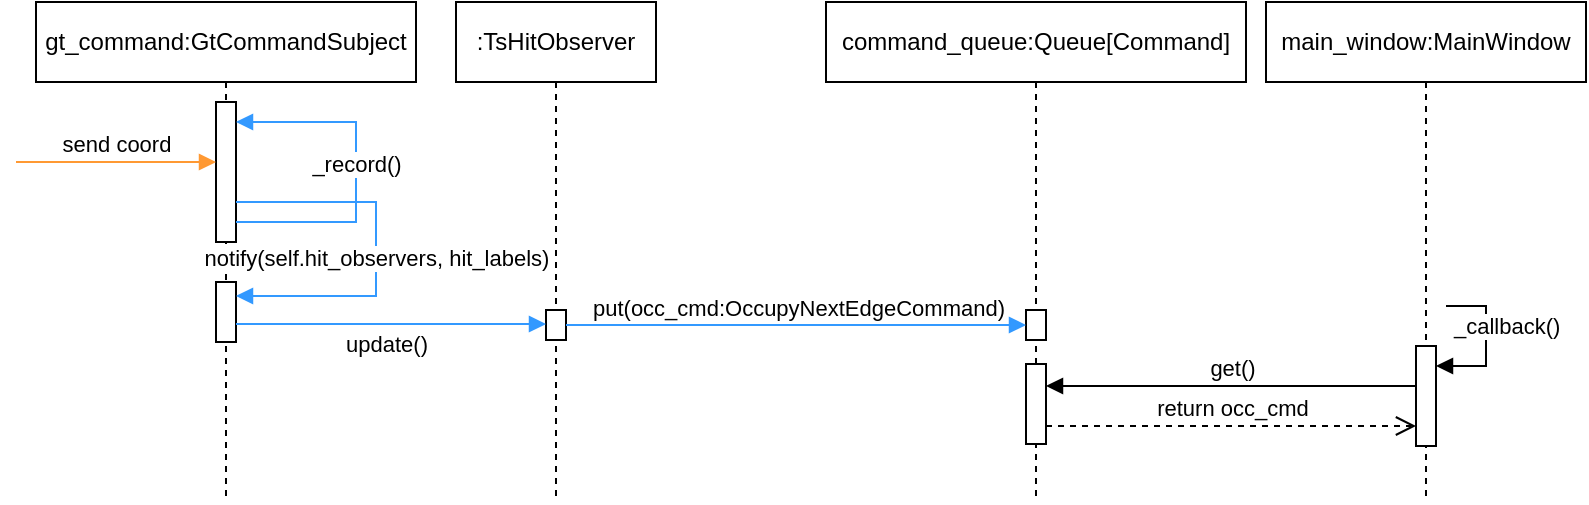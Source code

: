 <mxfile version="23.1.5" type="github">
  <diagram name="Page-1" id="BKqDx57j0ZqPQsNzVKFr">
    <mxGraphModel dx="2298" dy="1103" grid="1" gridSize="10" guides="1" tooltips="1" connect="1" arrows="1" fold="1" page="1" pageScale="1" pageWidth="850" pageHeight="1100" math="0" shadow="0">
      <root>
        <mxCell id="0" />
        <mxCell id="1" parent="0" />
        <mxCell id="saX4zRUi23e5ykmQ4rgG-3" value="gt_command:GtCommandSubject" style="shape=umlLifeline;perimeter=lifelinePerimeter;whiteSpace=wrap;html=1;container=1;dropTarget=0;collapsible=0;recursiveResize=0;outlineConnect=0;portConstraint=eastwest;newEdgeStyle={&quot;curved&quot;:0,&quot;rounded&quot;:0};" parent="1" vertex="1">
          <mxGeometry x="30" y="50" width="190" height="250" as="geometry" />
        </mxCell>
        <mxCell id="saX4zRUi23e5ykmQ4rgG-18" value="" style="html=1;points=[[0,0,0,0,5],[0,1,0,0,-5],[1,0,0,0,5],[1,1,0,0,-5]];perimeter=orthogonalPerimeter;outlineConnect=0;targetShapes=umlLifeline;portConstraint=eastwest;newEdgeStyle={&quot;curved&quot;:0,&quot;rounded&quot;:0};" parent="saX4zRUi23e5ykmQ4rgG-3" vertex="1">
          <mxGeometry x="90" y="50" width="10" height="70" as="geometry" />
        </mxCell>
        <mxCell id="X3jZ_XZGRz5ofj76C_X2-1" value="_record()" style="html=1;verticalAlign=bottom;endArrow=block;curved=0;rounded=0;strokeColor=#3399FF;" parent="saX4zRUi23e5ykmQ4rgG-3" source="saX4zRUi23e5ykmQ4rgG-18" target="saX4zRUi23e5ykmQ4rgG-18" edge="1">
          <mxGeometry x="-0.059" width="80" relative="1" as="geometry">
            <mxPoint x="100" y="100" as="sourcePoint" />
            <mxPoint x="180" y="100" as="targetPoint" />
            <Array as="points">
              <mxPoint x="160" y="110" />
              <mxPoint x="160" y="60" />
            </Array>
            <mxPoint as="offset" />
          </mxGeometry>
        </mxCell>
        <mxCell id="NPFZqhcyP4tH_BtR05BK-1" value="" style="html=1;points=[[0,0,0,0,5],[0,1,0,0,-5],[1,0,0,0,5],[1,1,0,0,-5]];perimeter=orthogonalPerimeter;outlineConnect=0;targetShapes=umlLifeline;portConstraint=eastwest;newEdgeStyle={&quot;curved&quot;:0,&quot;rounded&quot;:0};" parent="saX4zRUi23e5ykmQ4rgG-3" vertex="1">
          <mxGeometry x="90" y="140" width="10" height="30" as="geometry" />
        </mxCell>
        <mxCell id="NPFZqhcyP4tH_BtR05BK-2" value="notify(self.hit_observers, hit_labels)" style="html=1;verticalAlign=bottom;endArrow=block;curved=0;rounded=0;strokeColor=#3399FF;" parent="saX4zRUi23e5ykmQ4rgG-3" source="saX4zRUi23e5ykmQ4rgG-18" edge="1">
          <mxGeometry x="0.143" width="80" relative="1" as="geometry">
            <mxPoint x="100" y="117" as="sourcePoint" />
            <mxPoint x="100" y="147" as="targetPoint" />
            <Array as="points">
              <mxPoint x="130" y="100" />
              <mxPoint x="170" y="100" />
              <mxPoint x="170" y="147" />
            </Array>
            <mxPoint as="offset" />
          </mxGeometry>
        </mxCell>
        <mxCell id="saX4zRUi23e5ykmQ4rgG-15" value=":TsHitObserver" style="shape=umlLifeline;whiteSpace=wrap;html=1;container=1;dropTarget=0;collapsible=0;recursiveResize=0;outlineConnect=0;portConstraint=eastwest;newEdgeStyle={&quot;curved&quot;:0,&quot;rounded&quot;:0};points=[[0,0,0,0,5],[0,1,0,0,-5],[1,0,0,0,5],[1,1,0,0,-5]];perimeter=rectanglePerimeter;targetShapes=umlLifeline;participant=label;" parent="1" vertex="1">
          <mxGeometry x="240" y="50" width="100" height="250" as="geometry" />
        </mxCell>
        <mxCell id="saX4zRUi23e5ykmQ4rgG-20" value="" style="html=1;points=[[0,0,0,0,5],[0,1,0,0,-5],[1,0,0,0,5],[1,1,0,0,-5]];perimeter=orthogonalPerimeter;outlineConnect=0;targetShapes=umlLifeline;portConstraint=eastwest;newEdgeStyle={&quot;curved&quot;:0,&quot;rounded&quot;:0};" parent="saX4zRUi23e5ykmQ4rgG-15" vertex="1">
          <mxGeometry x="45" y="154" width="10" height="15" as="geometry" />
        </mxCell>
        <mxCell id="saX4zRUi23e5ykmQ4rgG-21" value="update()" style="html=1;verticalAlign=bottom;endArrow=block;curved=0;rounded=0;strokeColor=#3399FF;" parent="1" target="saX4zRUi23e5ykmQ4rgG-20" edge="1">
          <mxGeometry x="-0.035" y="-19" relative="1" as="geometry">
            <mxPoint x="130" y="211" as="sourcePoint" />
            <mxPoint x="280" y="211" as="targetPoint" />
            <Array as="points" />
            <mxPoint as="offset" />
          </mxGeometry>
        </mxCell>
        <mxCell id="X3jZ_XZGRz5ofj76C_X2-3" value="command_queue:Queue[Command]" style="shape=umlLifeline;perimeter=lifelinePerimeter;whiteSpace=wrap;html=1;container=1;dropTarget=0;collapsible=0;recursiveResize=0;outlineConnect=0;portConstraint=eastwest;newEdgeStyle={&quot;curved&quot;:0,&quot;rounded&quot;:0};" parent="1" vertex="1">
          <mxGeometry x="425" y="50" width="210" height="250" as="geometry" />
        </mxCell>
        <mxCell id="X3jZ_XZGRz5ofj76C_X2-4" value="" style="html=1;points=[[0,0,0,0,5],[0,1,0,0,-5],[1,0,0,0,5],[1,1,0,0,-5]];perimeter=orthogonalPerimeter;outlineConnect=0;targetShapes=umlLifeline;portConstraint=eastwest;newEdgeStyle={&quot;curved&quot;:0,&quot;rounded&quot;:0};" parent="X3jZ_XZGRz5ofj76C_X2-3" vertex="1">
          <mxGeometry x="100" y="154" width="10" height="15" as="geometry" />
        </mxCell>
        <mxCell id="X3jZ_XZGRz5ofj76C_X2-5" value="put(occ_cmd:OccupyNextEdgeCommand)" style="html=1;verticalAlign=bottom;endArrow=block;curved=0;rounded=0;strokeColor=#3399FF;" parent="1" source="saX4zRUi23e5ykmQ4rgG-20" target="X3jZ_XZGRz5ofj76C_X2-4" edge="1">
          <mxGeometry x="0.005" width="80" relative="1" as="geometry">
            <mxPoint x="445" y="211" as="sourcePoint" />
            <mxPoint x="710" y="211" as="targetPoint" />
            <Array as="points" />
            <mxPoint as="offset" />
          </mxGeometry>
        </mxCell>
        <mxCell id="NPFZqhcyP4tH_BtR05BK-3" value="send coord" style="html=1;verticalAlign=bottom;endArrow=block;curved=0;rounded=0;strokeColor=#FF9933;" parent="1" target="saX4zRUi23e5ykmQ4rgG-18" edge="1">
          <mxGeometry width="80" relative="1" as="geometry">
            <mxPoint x="20" y="130" as="sourcePoint" />
            <mxPoint x="110" y="130" as="targetPoint" />
          </mxGeometry>
        </mxCell>
        <mxCell id="NPFZqhcyP4tH_BtR05BK-9" value="main_window:MainWindow" style="shape=umlLifeline;perimeter=lifelinePerimeter;whiteSpace=wrap;html=1;container=1;dropTarget=0;collapsible=0;recursiveResize=0;outlineConnect=0;portConstraint=eastwest;newEdgeStyle={&quot;curved&quot;:0,&quot;rounded&quot;:0};" parent="1" vertex="1">
          <mxGeometry x="645" y="50" width="160" height="250" as="geometry" />
        </mxCell>
        <mxCell id="NPFZqhcyP4tH_BtR05BK-18" value="" style="html=1;points=[[0,0,0,0,5],[0,1,0,0,-5],[1,0,0,0,5],[1,1,0,0,-5]];perimeter=orthogonalPerimeter;outlineConnect=0;targetShapes=umlLifeline;portConstraint=eastwest;newEdgeStyle={&quot;curved&quot;:0,&quot;rounded&quot;:0};" parent="NPFZqhcyP4tH_BtR05BK-9" vertex="1">
          <mxGeometry x="-120" y="181" width="10" height="40" as="geometry" />
        </mxCell>
        <mxCell id="NPFZqhcyP4tH_BtR05BK-19" value="" style="html=1;points=[[0,0,0,0,5],[0,1,0,0,-5],[1,0,0,0,5],[1,1,0,0,-5]];perimeter=orthogonalPerimeter;outlineConnect=0;targetShapes=umlLifeline;portConstraint=eastwest;newEdgeStyle={&quot;curved&quot;:0,&quot;rounded&quot;:0};" parent="NPFZqhcyP4tH_BtR05BK-9" vertex="1">
          <mxGeometry x="75" y="172" width="10" height="50" as="geometry" />
        </mxCell>
        <mxCell id="NPFZqhcyP4tH_BtR05BK-21" value="get()" style="html=1;verticalAlign=bottom;endArrow=block;curved=0;rounded=0;" parent="NPFZqhcyP4tH_BtR05BK-9" source="NPFZqhcyP4tH_BtR05BK-19" target="NPFZqhcyP4tH_BtR05BK-18" edge="1">
          <mxGeometry width="80" relative="1" as="geometry">
            <mxPoint x="75" y="192" as="sourcePoint" />
            <mxPoint x="-110" y="192" as="targetPoint" />
            <Array as="points">
              <mxPoint x="-20" y="192" />
            </Array>
          </mxGeometry>
        </mxCell>
        <mxCell id="NPFZqhcyP4tH_BtR05BK-22" value="return occ_cmd" style="html=1;verticalAlign=bottom;endArrow=open;dashed=1;endSize=8;curved=0;rounded=0;" parent="NPFZqhcyP4tH_BtR05BK-9" source="NPFZqhcyP4tH_BtR05BK-18" target="NPFZqhcyP4tH_BtR05BK-19" edge="1">
          <mxGeometry x="-0.001" relative="1" as="geometry">
            <mxPoint x="-110" y="212" as="sourcePoint" />
            <mxPoint x="75" y="212" as="targetPoint" />
            <Array as="points">
              <mxPoint x="-20" y="212" />
            </Array>
            <mxPoint as="offset" />
          </mxGeometry>
        </mxCell>
        <mxCell id="NPFZqhcyP4tH_BtR05BK-20" value="_callback()" style="html=1;align=left;spacingLeft=2;endArrow=block;rounded=0;edgeStyle=orthogonalEdgeStyle;curved=0;rounded=0;" parent="NPFZqhcyP4tH_BtR05BK-9" target="NPFZqhcyP4tH_BtR05BK-19" edge="1">
          <mxGeometry x="-1" y="-10" relative="1" as="geometry">
            <mxPoint x="90" y="152" as="sourcePoint" />
            <Array as="points">
              <mxPoint x="90" y="152" />
              <mxPoint x="110" y="152" />
              <mxPoint x="110" y="182" />
            </Array>
            <mxPoint as="offset" />
          </mxGeometry>
        </mxCell>
      </root>
    </mxGraphModel>
  </diagram>
</mxfile>
